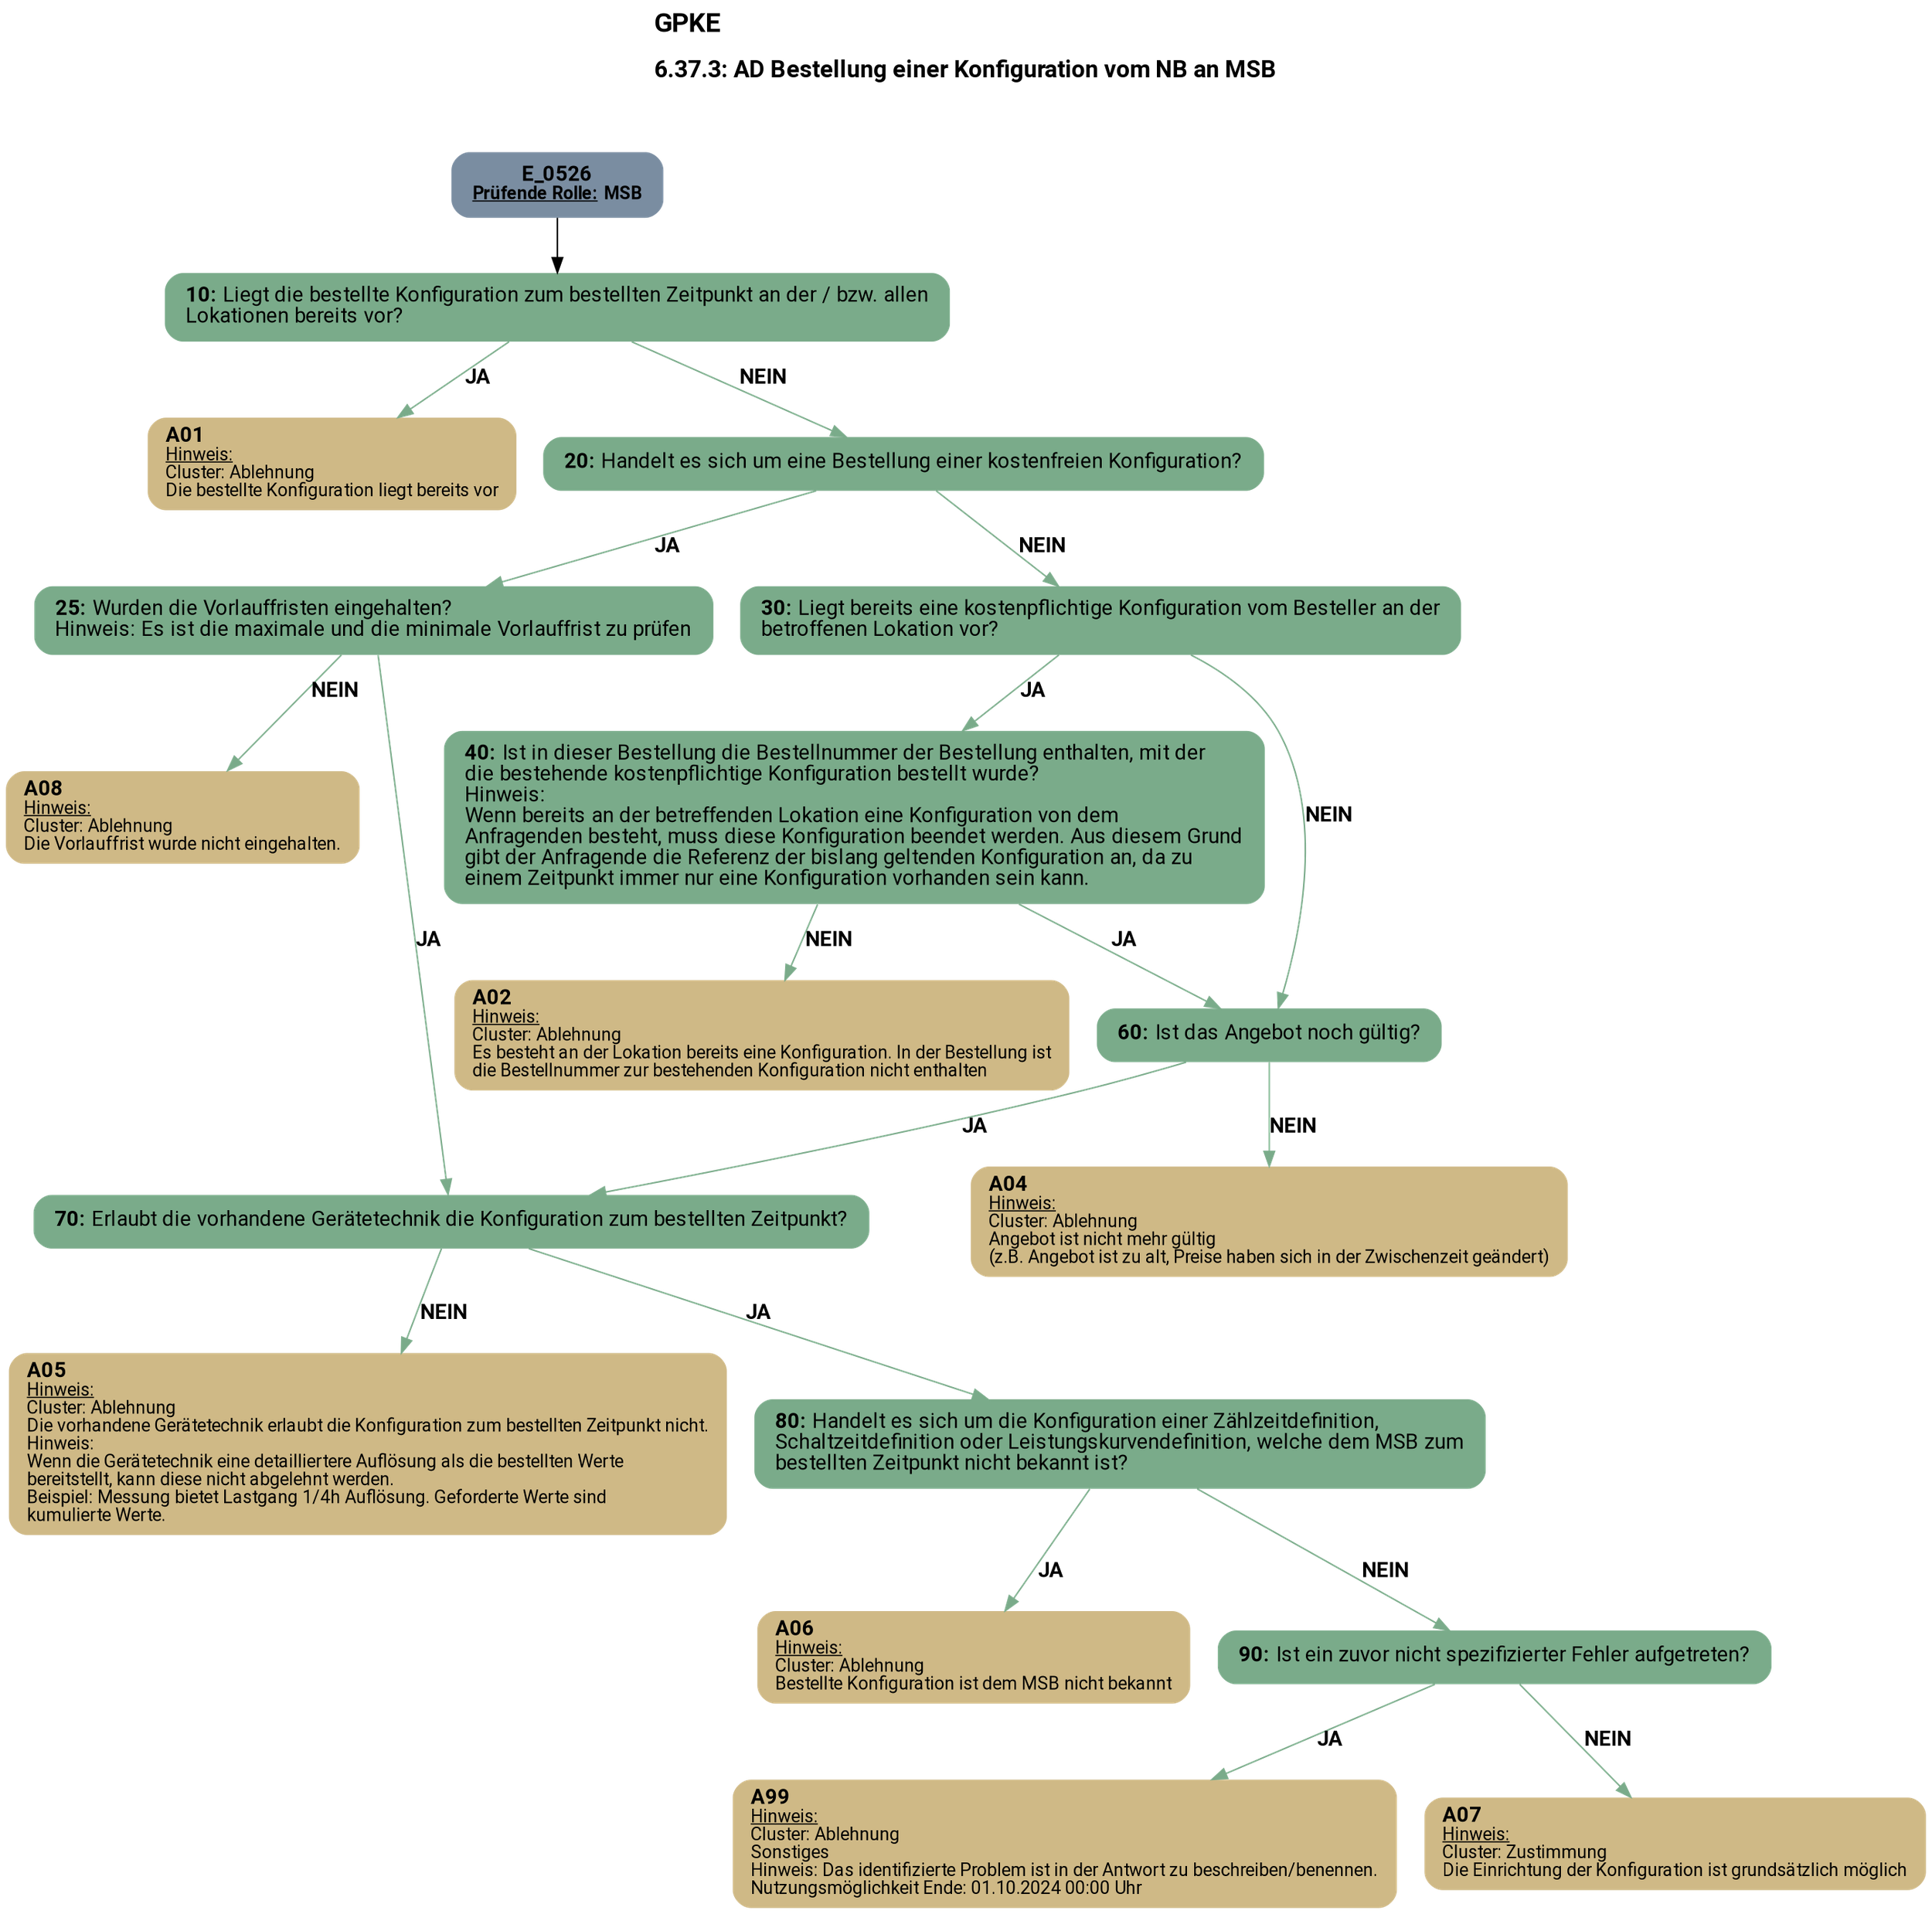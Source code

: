 digraph D {
    labelloc="t";
    label=<<B><FONT POINT-SIZE="18">GPKE</FONT></B><BR align="left"/><BR/><B><FONT POINT-SIZE="16">6.37.3: AD Bestellung einer Konfiguration vom NB an MSB</FONT></B><BR align="left"/><BR/><BR/><BR/>>;
    ratio="compress";
    concentrate=true;
    pack=true;
    rankdir=TB;
    packmode="array";
    size="20,20";
    "Start" [margin="0.2,0.12", shape=box, style="filled,rounded", penwidth=0.0, fillcolor="#7a8da1", label=<<B>E_0526</B><BR align="center"/><FONT point-size="12"><B><U>Prüfende Rolle:</U> MSB</B></FONT><BR align="center"/>>, fontname="Roboto, sans-serif"];
    "10" [margin="0.2,0.12", shape=box, style="filled,rounded", penwidth=0.0, fillcolor="#7aab8a", label=<<B>10: </B>Liegt die bestellte Konfiguration zum bestellten Zeitpunkt an der / bzw. allen<BR align="left"/>Lokationen bereits vor?<BR align="left"/>>, fontname="Roboto, sans-serif"];
    "A01" [margin="0.17,0.08", shape=box, style="filled,rounded", penwidth=0.0, fillcolor="#cfb986", label=<<B>A01</B><BR align="left"/><FONT point-size="12"><U>Hinweis:</U><BR align="left"/>Cluster: Ablehnung<BR align="left"/>Die bestellte Konfiguration liegt bereits vor<BR align="left"/></FONT>>, fontname="Roboto, sans-serif"];
    "20" [margin="0.2,0.12", shape=box, style="filled,rounded", penwidth=0.0, fillcolor="#7aab8a", label=<<B>20: </B>Handelt es sich um eine Bestellung einer kostenfreien Konfiguration?<BR align="left"/>>, fontname="Roboto, sans-serif"];
    "25" [margin="0.2,0.12", shape=box, style="filled,rounded", penwidth=0.0, fillcolor="#7aab8a", label=<<B>25: </B>Wurden die Vorlauffristen eingehalten?<BR align="left"/>Hinweis: Es ist die maximale und die minimale Vorlauffrist zu prüfen<BR align="left"/>>, fontname="Roboto, sans-serif"];
    "A08" [margin="0.17,0.08", shape=box, style="filled,rounded", penwidth=0.0, fillcolor="#cfb986", label=<<B>A08</B><BR align="left"/><FONT point-size="12"><U>Hinweis:</U><BR align="left"/>Cluster: Ablehnung<BR align="left"/>Die Vorlauffrist wurde nicht eingehalten.<BR align="left"/></FONT>>, fontname="Roboto, sans-serif"];
    "30" [margin="0.2,0.12", shape=box, style="filled,rounded", penwidth=0.0, fillcolor="#7aab8a", label=<<B>30: </B>Liegt bereits eine kostenpflichtige Konfiguration vom Besteller an der<BR align="left"/>betroffenen Lokation vor?<BR align="left"/>>, fontname="Roboto, sans-serif"];
    "40" [margin="0.2,0.12", shape=box, style="filled,rounded", penwidth=0.0, fillcolor="#7aab8a", label=<<B>40: </B>Ist in dieser Bestellung die Bestellnummer der Bestellung enthalten, mit der<BR align="left"/>die bestehende kostenpflichtige Konfiguration bestellt wurde?<BR align="left"/>Hinweis:<BR align="left"/>Wenn bereits an der betreffenden Lokation eine Konfiguration von dem<BR align="left"/>Anfragenden besteht, muss diese Konfiguration beendet werden. Aus diesem Grund<BR align="left"/>gibt der Anfragende die Referenz der bislang geltenden Konfiguration an, da zu<BR align="left"/>einem Zeitpunkt immer nur eine Konfiguration vorhanden sein kann.<BR align="left"/>>, fontname="Roboto, sans-serif"];
    "A02" [margin="0.17,0.08", shape=box, style="filled,rounded", penwidth=0.0, fillcolor="#cfb986", label=<<B>A02</B><BR align="left"/><FONT point-size="12"><U>Hinweis:</U><BR align="left"/>Cluster: Ablehnung<BR align="left"/>Es besteht an der Lokation bereits eine Konfiguration. In der Bestellung ist<BR align="left"/>die Bestellnummer zur bestehenden Konfiguration nicht enthalten<BR align="left"/></FONT>>, fontname="Roboto, sans-serif"];
    "60" [margin="0.2,0.12", shape=box, style="filled,rounded", penwidth=0.0, fillcolor="#7aab8a", label=<<B>60: </B>Ist das Angebot noch gültig?<BR align="left"/>>, fontname="Roboto, sans-serif"];
    "A04" [margin="0.17,0.08", shape=box, style="filled,rounded", penwidth=0.0, fillcolor="#cfb986", label=<<B>A04</B><BR align="left"/><FONT point-size="12"><U>Hinweis:</U><BR align="left"/>Cluster: Ablehnung<BR align="left"/>Angebot ist nicht mehr gültig<BR align="left"/>(z.B. Angebot ist zu alt, Preise haben sich in der Zwischenzeit geändert)<BR align="left"/></FONT>>, fontname="Roboto, sans-serif"];
    "70" [margin="0.2,0.12", shape=box, style="filled,rounded", penwidth=0.0, fillcolor="#7aab8a", label=<<B>70: </B>Erlaubt die vorhandene Gerätetechnik die Konfiguration zum bestellten Zeitpunkt?<BR align="left"/>>, fontname="Roboto, sans-serif"];
    "A05" [margin="0.17,0.08", shape=box, style="filled,rounded", penwidth=0.0, fillcolor="#cfb986", label=<<B>A05</B><BR align="left"/><FONT point-size="12"><U>Hinweis:</U><BR align="left"/>Cluster: Ablehnung<BR align="left"/>Die vorhandene Gerätetechnik erlaubt die Konfiguration zum bestellten Zeitpunkt nicht.<BR align="left"/>Hinweis:<BR align="left"/>Wenn die Gerätetechnik eine detailliertere Auflösung als die bestellten Werte<BR align="left"/>bereitstellt, kann diese nicht abgelehnt werden.<BR align="left"/>Beispiel: Messung bietet Lastgang 1/4h Auflösung. Geforderte Werte sind<BR align="left"/>kumulierte Werte.<BR align="left"/></FONT>>, fontname="Roboto, sans-serif"];
    "80" [margin="0.2,0.12", shape=box, style="filled,rounded", penwidth=0.0, fillcolor="#7aab8a", label=<<B>80: </B>Handelt es sich um die Konfiguration einer Zählzeitdefinition,<BR align="left"/>Schaltzeitdefinition oder Leistungskurvendefinition, welche dem MSB zum<BR align="left"/>bestellten Zeitpunkt nicht bekannt ist?<BR align="left"/>>, fontname="Roboto, sans-serif"];
    "A06" [margin="0.17,0.08", shape=box, style="filled,rounded", penwidth=0.0, fillcolor="#cfb986", label=<<B>A06</B><BR align="left"/><FONT point-size="12"><U>Hinweis:</U><BR align="left"/>Cluster: Ablehnung<BR align="left"/>Bestellte Konfiguration ist dem MSB nicht bekannt<BR align="left"/></FONT>>, fontname="Roboto, sans-serif"];
    "90" [margin="0.2,0.12", shape=box, style="filled,rounded", penwidth=0.0, fillcolor="#7aab8a", label=<<B>90: </B>Ist ein zuvor nicht spezifizierter Fehler aufgetreten?<BR align="left"/>>, fontname="Roboto, sans-serif"];
    "A99" [margin="0.17,0.08", shape=box, style="filled,rounded", penwidth=0.0, fillcolor="#cfb986", label=<<B>A99</B><BR align="left"/><FONT point-size="12"><U>Hinweis:</U><BR align="left"/>Cluster: Ablehnung<BR align="left"/>Sonstiges<BR align="left"/>Hinweis: Das identifizierte Problem ist in der Antwort zu beschreiben/benennen.<BR align="left"/>Nutzungsmöglichkeit Ende: 01.10.2024 00:00 Uhr<BR align="left"/></FONT>>, fontname="Roboto, sans-serif"];
    "A07" [margin="0.17,0.08", shape=box, style="filled,rounded", penwidth=0.0, fillcolor="#cfb986", label=<<B>A07</B><BR align="left"/><FONT point-size="12"><U>Hinweis:</U><BR align="left"/>Cluster: Zustimmung<BR align="left"/>Die Einrichtung der Konfiguration ist grundsätzlich möglich<BR align="left"/></FONT>>, fontname="Roboto, sans-serif"];

    "Start" -> "10";
    "10" -> "A01" [label=<<B>JA</B>>, color="#7aab8a", fontname="Roboto, sans-serif"];
    "10" -> "20" [label=<<B>NEIN</B>>, color="#7aab8a", fontname="Roboto, sans-serif"];
    "20" -> "25" [label=<<B>JA</B>>, color="#7aab8a", fontname="Roboto, sans-serif"];
    "20" -> "30" [label=<<B>NEIN</B>>, color="#7aab8a", fontname="Roboto, sans-serif"];
    "25" -> "A08" [label=<<B>NEIN</B>>, color="#7aab8a", fontname="Roboto, sans-serif"];
    "25" -> "70" [label=<<B>JA</B>>, color="#7aab8a", fontname="Roboto, sans-serif"];
    "30" -> "60" [label=<<B>NEIN</B>>, color="#7aab8a", fontname="Roboto, sans-serif"];
    "30" -> "40" [label=<<B>JA</B>>, color="#7aab8a", fontname="Roboto, sans-serif"];
    "40" -> "A02" [label=<<B>NEIN</B>>, color="#7aab8a", fontname="Roboto, sans-serif"];
    "40" -> "60" [label=<<B>JA</B>>, color="#7aab8a", fontname="Roboto, sans-serif"];
    "60" -> "A04" [label=<<B>NEIN</B>>, color="#7aab8a", fontname="Roboto, sans-serif"];
    "60" -> "70" [label=<<B>JA</B>>, color="#7aab8a", fontname="Roboto, sans-serif"];
    "70" -> "A05" [label=<<B>NEIN</B>>, color="#7aab8a", fontname="Roboto, sans-serif"];
    "70" -> "80" [label=<<B>JA</B>>, color="#7aab8a", fontname="Roboto, sans-serif"];
    "80" -> "A06" [label=<<B>JA</B>>, color="#7aab8a", fontname="Roboto, sans-serif"];
    "80" -> "90" [label=<<B>NEIN</B>>, color="#7aab8a", fontname="Roboto, sans-serif"];
    "90" -> "A99" [label=<<B>JA</B>>, color="#7aab8a", fontname="Roboto, sans-serif"];
    "90" -> "A07" [label=<<B>NEIN</B>>, color="#7aab8a", fontname="Roboto, sans-serif"];

    bgcolor="transparent";
fontname="Roboto, sans-serif";
}